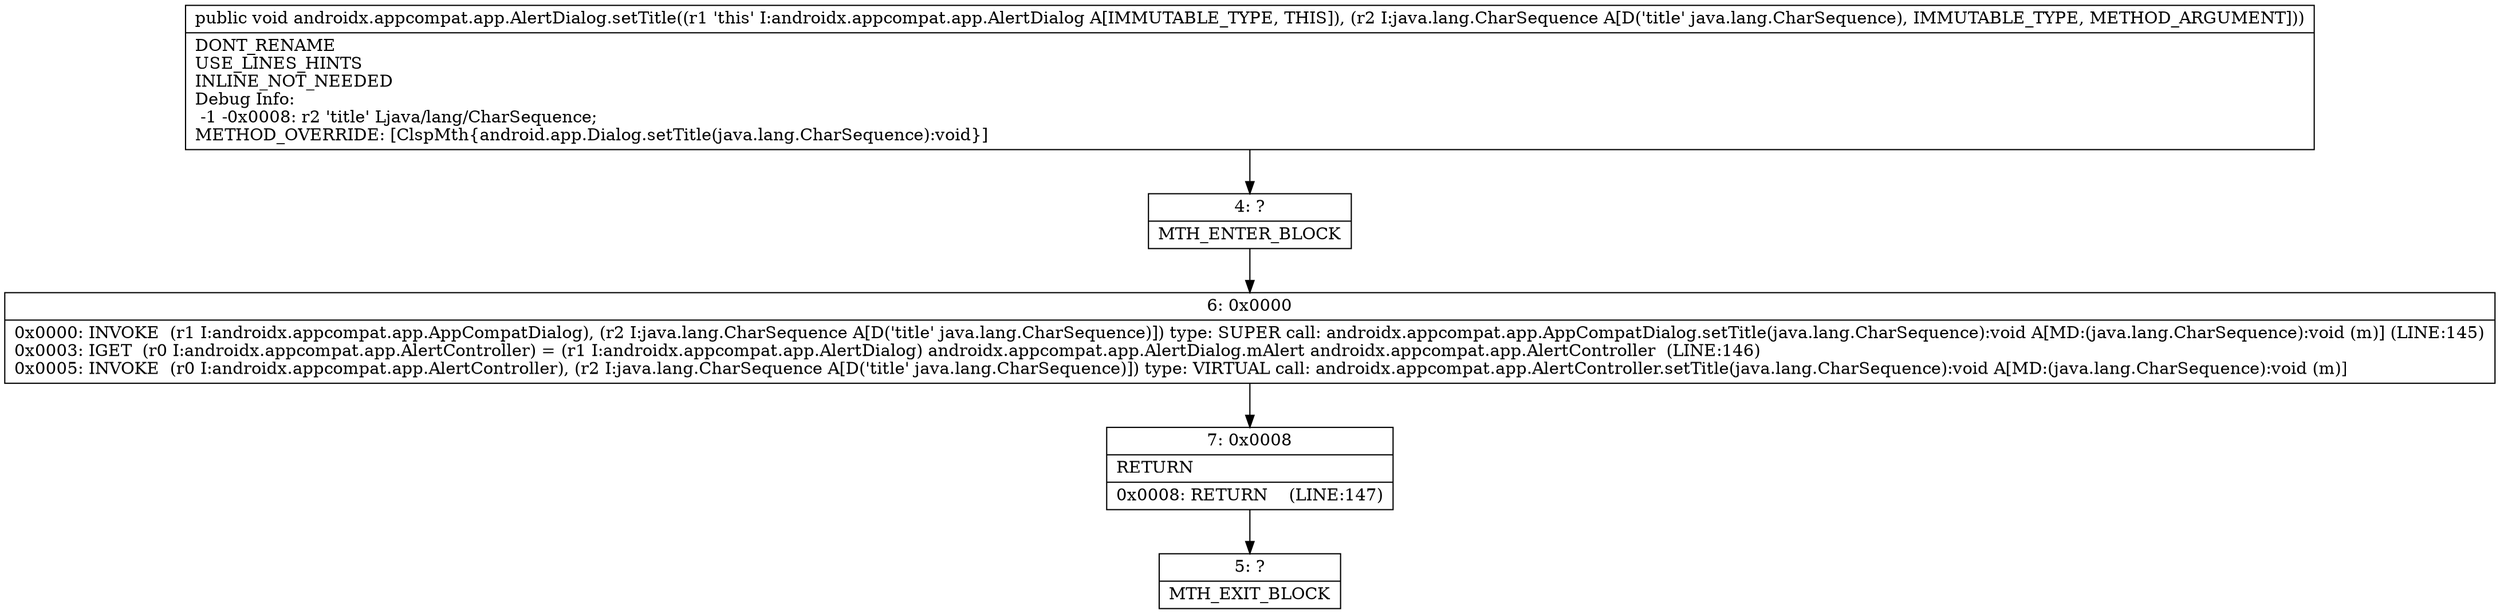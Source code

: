 digraph "CFG forandroidx.appcompat.app.AlertDialog.setTitle(Ljava\/lang\/CharSequence;)V" {
Node_4 [shape=record,label="{4\:\ ?|MTH_ENTER_BLOCK\l}"];
Node_6 [shape=record,label="{6\:\ 0x0000|0x0000: INVOKE  (r1 I:androidx.appcompat.app.AppCompatDialog), (r2 I:java.lang.CharSequence A[D('title' java.lang.CharSequence)]) type: SUPER call: androidx.appcompat.app.AppCompatDialog.setTitle(java.lang.CharSequence):void A[MD:(java.lang.CharSequence):void (m)] (LINE:145)\l0x0003: IGET  (r0 I:androidx.appcompat.app.AlertController) = (r1 I:androidx.appcompat.app.AlertDialog) androidx.appcompat.app.AlertDialog.mAlert androidx.appcompat.app.AlertController  (LINE:146)\l0x0005: INVOKE  (r0 I:androidx.appcompat.app.AlertController), (r2 I:java.lang.CharSequence A[D('title' java.lang.CharSequence)]) type: VIRTUAL call: androidx.appcompat.app.AlertController.setTitle(java.lang.CharSequence):void A[MD:(java.lang.CharSequence):void (m)]\l}"];
Node_7 [shape=record,label="{7\:\ 0x0008|RETURN\l|0x0008: RETURN    (LINE:147)\l}"];
Node_5 [shape=record,label="{5\:\ ?|MTH_EXIT_BLOCK\l}"];
MethodNode[shape=record,label="{public void androidx.appcompat.app.AlertDialog.setTitle((r1 'this' I:androidx.appcompat.app.AlertDialog A[IMMUTABLE_TYPE, THIS]), (r2 I:java.lang.CharSequence A[D('title' java.lang.CharSequence), IMMUTABLE_TYPE, METHOD_ARGUMENT]))  | DONT_RENAME\lUSE_LINES_HINTS\lINLINE_NOT_NEEDED\lDebug Info:\l  \-1 \-0x0008: r2 'title' Ljava\/lang\/CharSequence;\lMETHOD_OVERRIDE: [ClspMth\{android.app.Dialog.setTitle(java.lang.CharSequence):void\}]\l}"];
MethodNode -> Node_4;Node_4 -> Node_6;
Node_6 -> Node_7;
Node_7 -> Node_5;
}


